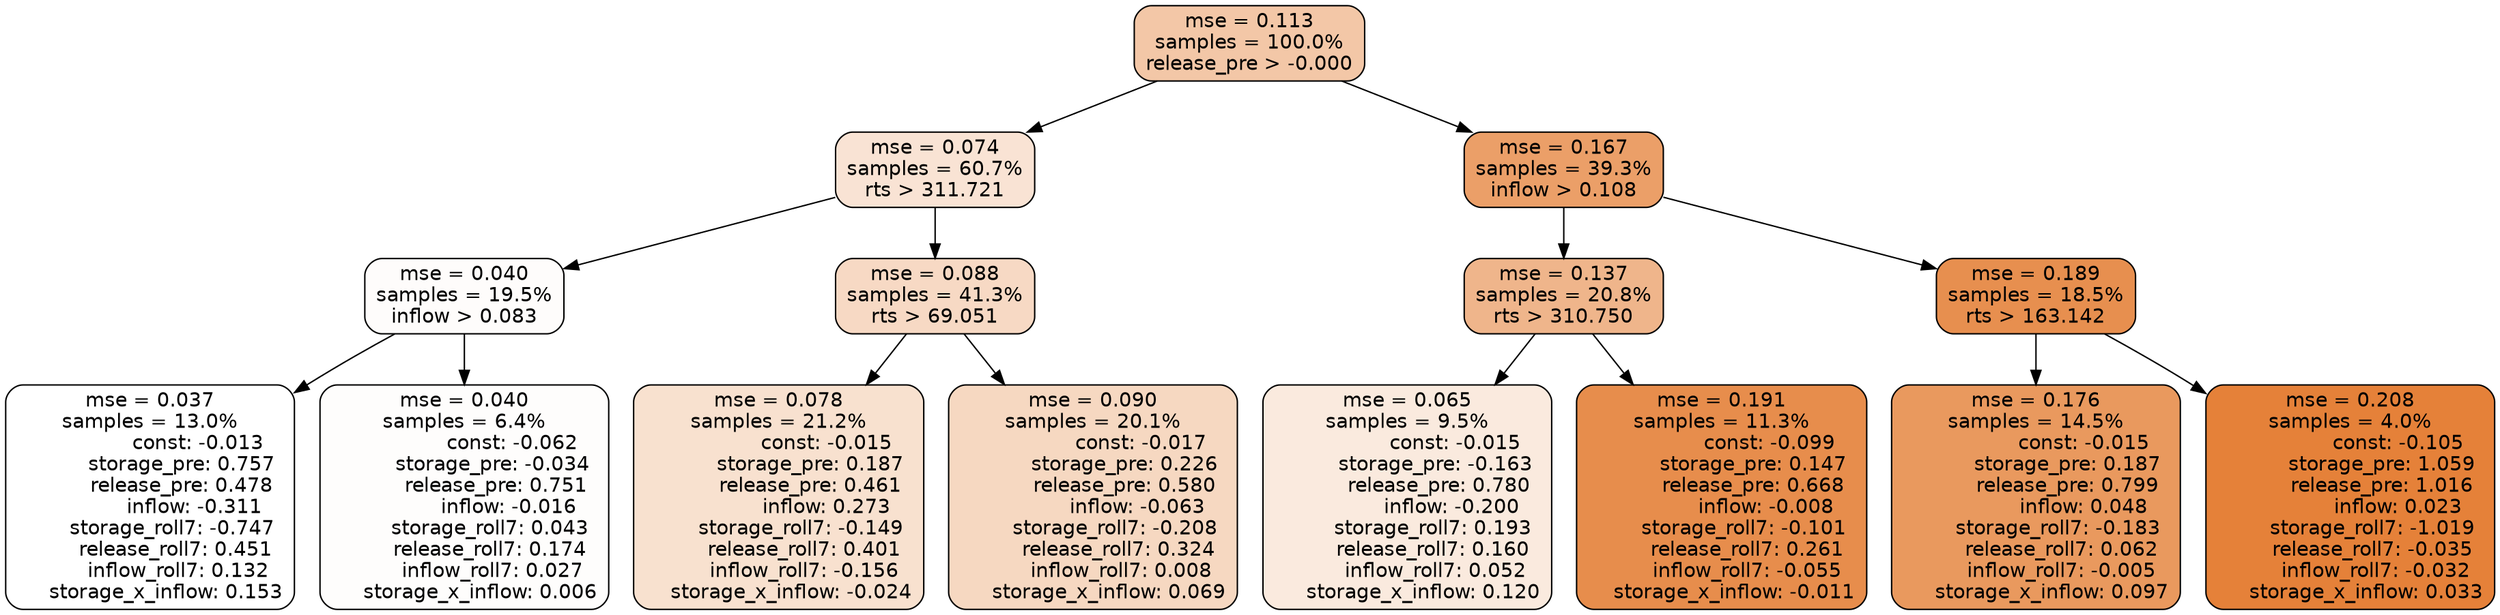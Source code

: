 digraph tree {
node [shape=rectangle, style="filled, rounded", color="black", fontname=helvetica] ;
edge [fontname=helvetica] ;
	"0" [label="mse = 0.113
samples = 100.0%
release_pre > -0.000", fillcolor="#f3c7a7"]
	"1" [label="mse = 0.074
samples = 60.7%
rts > 311.721", fillcolor="#f9e3d4"]
	"8" [label="mse = 0.167
samples = 39.3%
inflow > 0.108", fillcolor="#eb9f68"]
	"5" [label="mse = 0.040
samples = 19.5%
inflow > 0.083", fillcolor="#fefcfb"]
	"2" [label="mse = 0.088
samples = 41.3%
rts > 69.051", fillcolor="#f7d9c4"]
	"9" [label="mse = 0.137
samples = 20.8%
rts > 310.750", fillcolor="#efb58b"]
	"12" [label="mse = 0.189
samples = 18.5%
rts > 163.142", fillcolor="#e78f4f"]
	"6" [label="mse = 0.037
samples = 13.0%
               const: -0.013
          storage_pre: 0.757
          release_pre: 0.478
              inflow: -0.311
       storage_roll7: -0.747
        release_roll7: 0.451
         inflow_roll7: 0.132
     storage_x_inflow: 0.153", fillcolor="#ffffff"]
	"7" [label="mse = 0.040
samples = 6.4%
               const: -0.062
         storage_pre: -0.034
          release_pre: 0.751
              inflow: -0.016
        storage_roll7: 0.043
        release_roll7: 0.174
         inflow_roll7: 0.027
     storage_x_inflow: 0.006", fillcolor="#fefdfc"]
	"3" [label="mse = 0.078
samples = 21.2%
               const: -0.015
          storage_pre: 0.187
          release_pre: 0.461
               inflow: 0.273
       storage_roll7: -0.149
        release_roll7: 0.401
        inflow_roll7: -0.156
    storage_x_inflow: -0.024", fillcolor="#f8e1cf"]
	"4" [label="mse = 0.090
samples = 20.1%
               const: -0.017
          storage_pre: 0.226
          release_pre: 0.580
              inflow: -0.063
       storage_roll7: -0.208
        release_roll7: 0.324
         inflow_roll7: 0.008
     storage_x_inflow: 0.069", fillcolor="#f6d8c1"]
	"11" [label="mse = 0.065
samples = 9.5%
               const: -0.015
         storage_pre: -0.163
          release_pre: 0.780
              inflow: -0.200
        storage_roll7: 0.193
        release_roll7: 0.160
         inflow_roll7: 0.052
     storage_x_inflow: 0.120", fillcolor="#faeade"]
	"10" [label="mse = 0.191
samples = 11.3%
               const: -0.099
          storage_pre: 0.147
          release_pre: 0.668
              inflow: -0.008
       storage_roll7: -0.101
        release_roll7: 0.261
        inflow_roll7: -0.055
    storage_x_inflow: -0.011", fillcolor="#e78d4c"]
	"13" [label="mse = 0.176
samples = 14.5%
               const: -0.015
          storage_pre: 0.187
          release_pre: 0.799
               inflow: 0.048
       storage_roll7: -0.183
        release_roll7: 0.062
        inflow_roll7: -0.005
     storage_x_inflow: 0.097", fillcolor="#e9995e"]
	"14" [label="mse = 0.208
samples = 4.0%
               const: -0.105
          storage_pre: 1.059
          release_pre: 1.016
               inflow: 0.023
       storage_roll7: -1.019
       release_roll7: -0.035
        inflow_roll7: -0.032
     storage_x_inflow: 0.033", fillcolor="#e58139"]

	"0" -> "1"
	"0" -> "8"
	"1" -> "2"
	"1" -> "5"
	"8" -> "9"
	"8" -> "12"
	"5" -> "6"
	"5" -> "7"
	"2" -> "3"
	"2" -> "4"
	"9" -> "10"
	"9" -> "11"
	"12" -> "13"
	"12" -> "14"
}